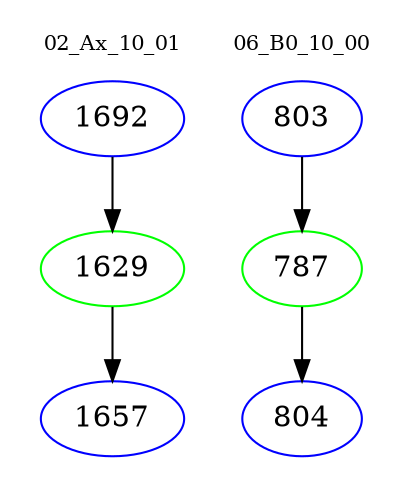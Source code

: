 digraph{
subgraph cluster_0 {
color = white
label = "02_Ax_10_01";
fontsize=10;
T0_1692 [label="1692", color="blue"]
T0_1692 -> T0_1629 [color="black"]
T0_1629 [label="1629", color="green"]
T0_1629 -> T0_1657 [color="black"]
T0_1657 [label="1657", color="blue"]
}
subgraph cluster_1 {
color = white
label = "06_B0_10_00";
fontsize=10;
T1_803 [label="803", color="blue"]
T1_803 -> T1_787 [color="black"]
T1_787 [label="787", color="green"]
T1_787 -> T1_804 [color="black"]
T1_804 [label="804", color="blue"]
}
}
